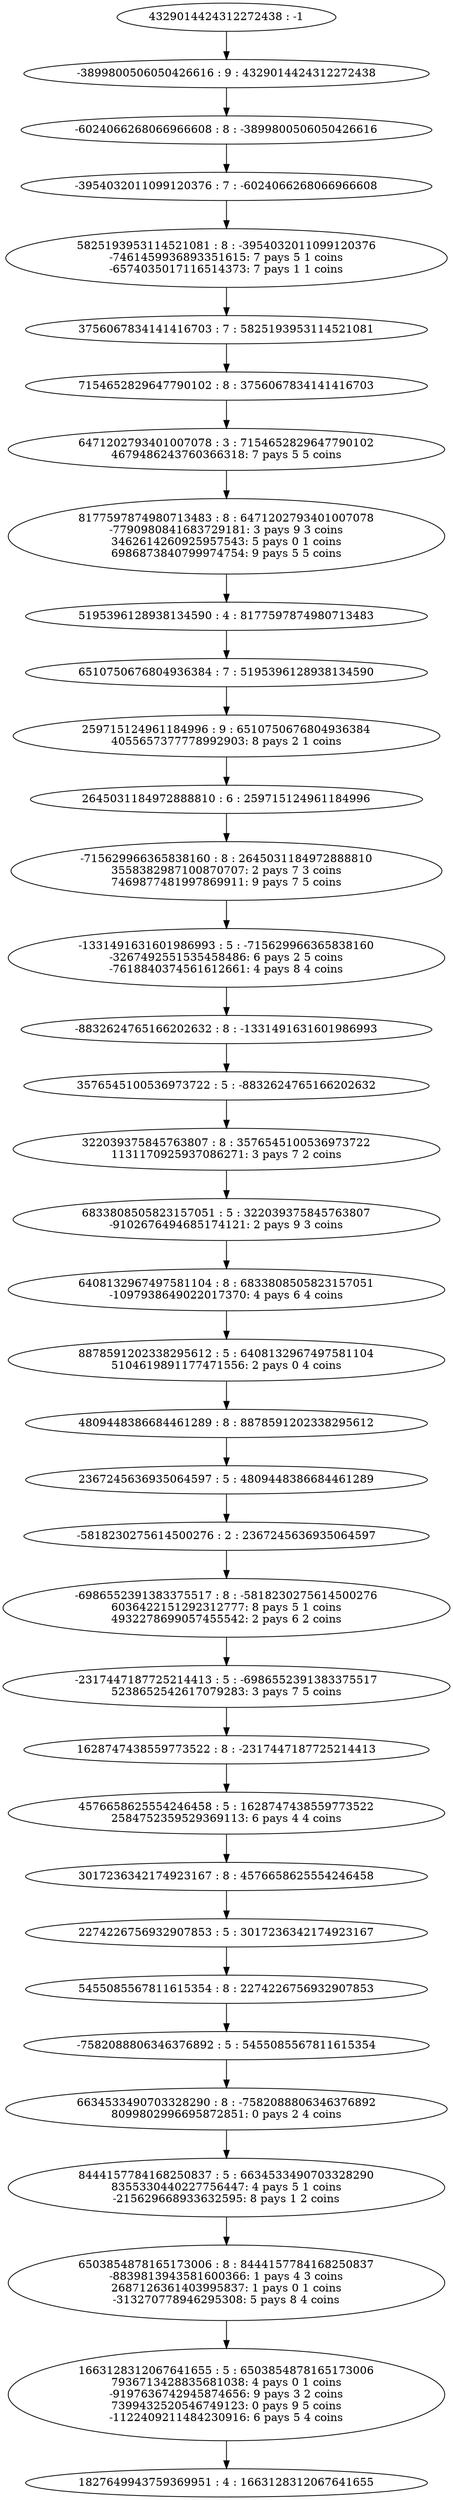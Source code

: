 digraph "plots_10_0.9_0.1_1000000.0_6000.0_2880000.0/tree_4_36.dot" {
	0 [label="4329014424312272438 : -1"]
	1 [label="-3899800506050426616 : 9 : 4329014424312272438
"]
	2 [label="-6024066268066966608 : 8 : -3899800506050426616
"]
	3 [label="-3954032011099120376 : 7 : -6024066268066966608
"]
	4 [label="5825193953114521081 : 8 : -3954032011099120376
-7461459936893351615: 7 pays 5 1 coins
-6574035017116514373: 7 pays 1 1 coins
"]
	5 [label="3756067834141416703 : 7 : 5825193953114521081
"]
	6 [label="7154652829647790102 : 8 : 3756067834141416703
"]
	7 [label="6471202793401007078 : 3 : 7154652829647790102
4679486243760366318: 7 pays 5 5 coins
"]
	8 [label="8177597874980713483 : 8 : 6471202793401007078
-7790980841683729181: 3 pays 9 3 coins
3462614260925957543: 5 pays 0 1 coins
6986873840799974754: 9 pays 5 5 coins
"]
	9 [label="5195396128938134590 : 4 : 8177597874980713483
"]
	10 [label="6510750676804936384 : 7 : 5195396128938134590
"]
	11 [label="259715124961184996 : 9 : 6510750676804936384
4055657377778992903: 8 pays 2 1 coins
"]
	12 [label="2645031184972888810 : 6 : 259715124961184996
"]
	13 [label="-715629966365838160 : 8 : 2645031184972888810
3558382987100870707: 2 pays 7 3 coins
7469877481997869911: 9 pays 7 5 coins
"]
	14 [label="-1331491631601986993 : 5 : -715629966365838160
-3267492551535458486: 6 pays 2 5 coins
-7618840374561612661: 4 pays 8 4 coins
"]
	15 [label="-8832624765166202632 : 8 : -1331491631601986993
"]
	16 [label="3576545100536973722 : 5 : -8832624765166202632
"]
	17 [label="322039375845763807 : 8 : 3576545100536973722
1131170925937086271: 3 pays 7 2 coins
"]
	18 [label="6833808505823157051 : 5 : 322039375845763807
-9102676494685174121: 2 pays 9 3 coins
"]
	19 [label="6408132967497581104 : 8 : 6833808505823157051
-1097938649022017370: 4 pays 6 4 coins
"]
	20 [label="8878591202338295612 : 5 : 6408132967497581104
5104619891177471556: 2 pays 0 4 coins
"]
	21 [label="4809448386684461289 : 8 : 8878591202338295612
"]
	22 [label="2367245636935064597 : 5 : 4809448386684461289
"]
	23 [label="-5818230275614500276 : 2 : 2367245636935064597
"]
	24 [label="-6986552391383375517 : 8 : -5818230275614500276
6036422151292312777: 8 pays 5 1 coins
4932278699057455542: 2 pays 6 2 coins
"]
	25 [label="-2317447187725214413 : 5 : -6986552391383375517
5238652542617079283: 3 pays 7 5 coins
"]
	26 [label="1628747438559773522 : 8 : -2317447187725214413
"]
	27 [label="4576658625554246458 : 5 : 1628747438559773522
2584752359529369113: 6 pays 4 4 coins
"]
	28 [label="3017236342174923167 : 8 : 4576658625554246458
"]
	29 [label="2274226756932907853 : 5 : 3017236342174923167
"]
	30 [label="5455085567811615354 : 8 : 2274226756932907853
"]
	31 [label="-7582088806346376892 : 5 : 5455085567811615354
"]
	32 [label="6634533490703328290 : 8 : -7582088806346376892
8099802996695872851: 0 pays 2 4 coins
"]
	33 [label="8444157784168250837 : 5 : 6634533490703328290
8355330440227756447: 4 pays 5 1 coins
-215629668933632595: 8 pays 1 2 coins
"]
	34 [label="6503854878165173006 : 8 : 8444157784168250837
-8839813943581600366: 1 pays 4 3 coins
2687126361403995837: 1 pays 0 1 coins
-313270778946295308: 5 pays 8 4 coins
"]
	35 [label="1663128312067641655 : 5 : 6503854878165173006
7936713428835681038: 4 pays 0 1 coins
-9197636742945874656: 9 pays 3 2 coins
7399432520546749123: 0 pays 9 5 coins
-1122409211484230916: 6 pays 5 4 coins
"]
	36 [label="1827649943759369951 : 4 : 1663128312067641655
"]
	0 -> 1
	1 -> 2
	2 -> 3
	3 -> 4
	4 -> 5
	5 -> 6
	6 -> 7
	7 -> 8
	8 -> 9
	9 -> 10
	10 -> 11
	11 -> 12
	12 -> 13
	13 -> 14
	14 -> 15
	15 -> 16
	16 -> 17
	17 -> 18
	18 -> 19
	19 -> 20
	20 -> 21
	21 -> 22
	22 -> 23
	23 -> 24
	24 -> 25
	25 -> 26
	26 -> 27
	27 -> 28
	28 -> 29
	29 -> 30
	30 -> 31
	31 -> 32
	32 -> 33
	33 -> 34
	34 -> 35
	35 -> 36
}

